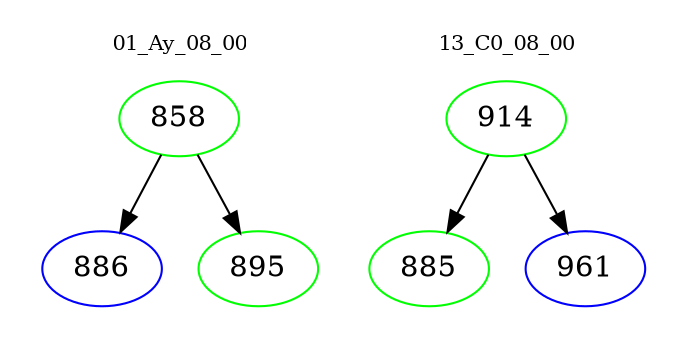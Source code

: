 digraph{
subgraph cluster_0 {
color = white
label = "01_Ay_08_00";
fontsize=10;
T0_858 [label="858", color="green"]
T0_858 -> T0_886 [color="black"]
T0_886 [label="886", color="blue"]
T0_858 -> T0_895 [color="black"]
T0_895 [label="895", color="green"]
}
subgraph cluster_1 {
color = white
label = "13_C0_08_00";
fontsize=10;
T1_914 [label="914", color="green"]
T1_914 -> T1_885 [color="black"]
T1_885 [label="885", color="green"]
T1_914 -> T1_961 [color="black"]
T1_961 [label="961", color="blue"]
}
}
